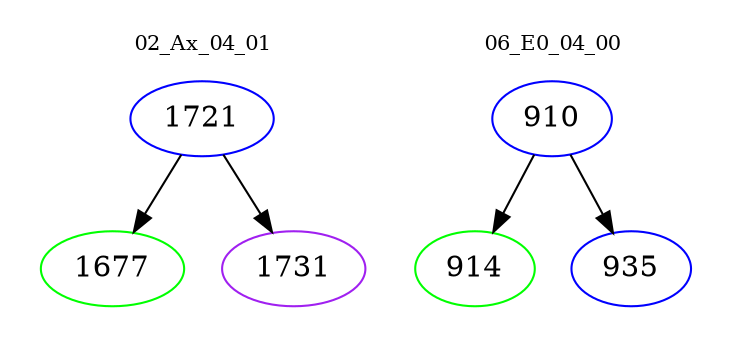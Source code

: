 digraph{
subgraph cluster_0 {
color = white
label = "02_Ax_04_01";
fontsize=10;
T0_1721 [label="1721", color="blue"]
T0_1721 -> T0_1677 [color="black"]
T0_1677 [label="1677", color="green"]
T0_1721 -> T0_1731 [color="black"]
T0_1731 [label="1731", color="purple"]
}
subgraph cluster_1 {
color = white
label = "06_E0_04_00";
fontsize=10;
T1_910 [label="910", color="blue"]
T1_910 -> T1_914 [color="black"]
T1_914 [label="914", color="green"]
T1_910 -> T1_935 [color="black"]
T1_935 [label="935", color="blue"]
}
}
